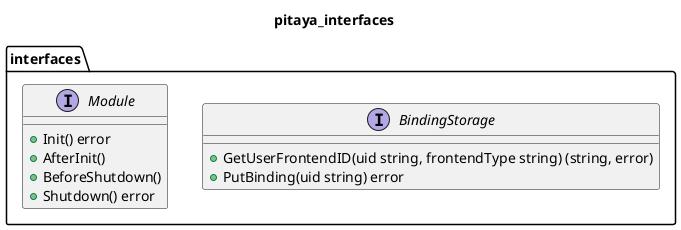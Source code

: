 @startuml
title pitaya_interfaces
namespace interfaces {
    interface BindingStorage  {
        + GetUserFrontendID(uid string, frontendType string) (string, error)
        + PutBinding(uid string) error

    }
    interface Module  {
        + Init() error
        + AfterInit() 
        + BeforeShutdown() 
        + Shutdown() error

    }
}


@enduml
